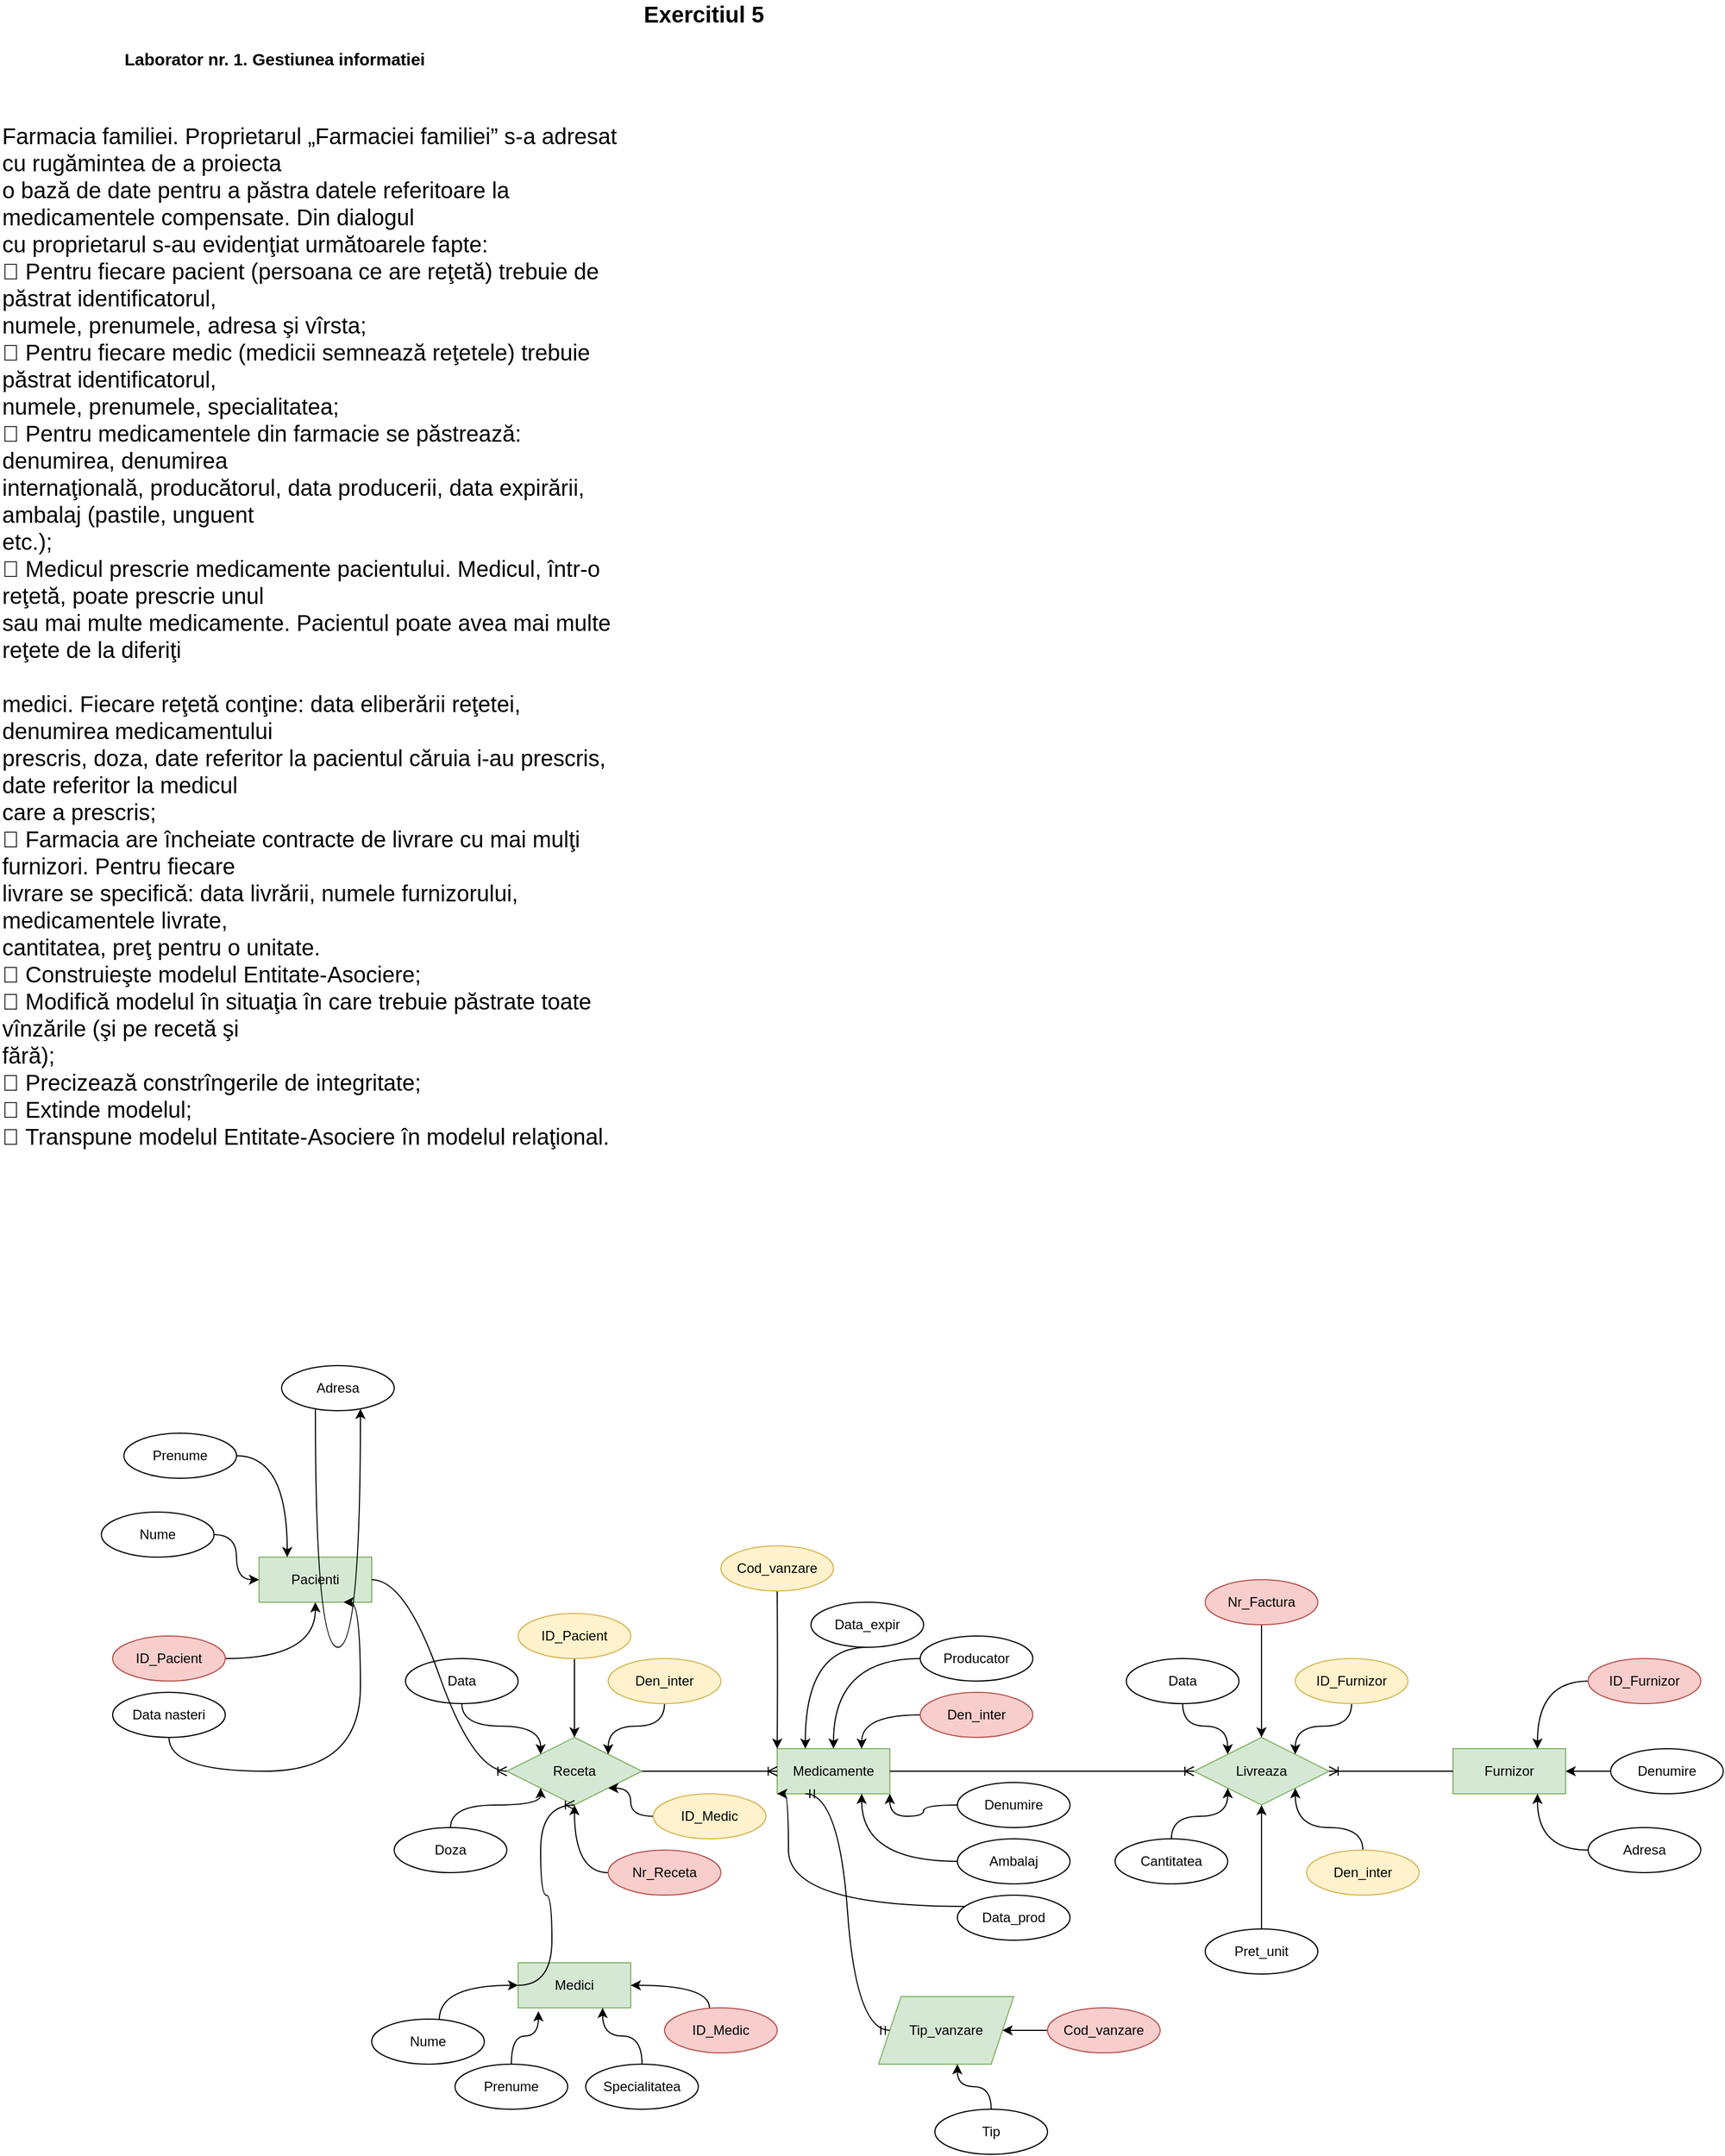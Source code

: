 <mxfile version="17.4.2" type="github">
  <diagram id="BzfMgtuO0udezx_fjmtK" name="Page-1">
    <mxGraphModel dx="2607" dy="1427" grid="1" gridSize="10" guides="1" tooltips="1" connect="1" arrows="1" fold="1" page="1" pageScale="1" pageWidth="850" pageHeight="1100" math="0" shadow="0">
      <root>
        <mxCell id="0" />
        <mxCell id="1" parent="0" />
        <mxCell id="BPH6bGNM1Euj1kMfaKU0-1" value="Pacienti" style="whiteSpace=wrap;html=1;align=center;fillColor=#d5e8d4;strokeColor=#82b366;" vertex="1" parent="1">
          <mxGeometry x="300" y="1390" width="100" height="40" as="geometry" />
        </mxCell>
        <mxCell id="BPH6bGNM1Euj1kMfaKU0-2" value="Medicamente" style="whiteSpace=wrap;html=1;align=center;fillColor=#d5e8d4;strokeColor=#82b366;" vertex="1" parent="1">
          <mxGeometry x="760" y="1560" width="100" height="40" as="geometry" />
        </mxCell>
        <mxCell id="BPH6bGNM1Euj1kMfaKU0-3" value="Medici" style="whiteSpace=wrap;html=1;align=center;fillColor=#d5e8d4;strokeColor=#82b366;" vertex="1" parent="1">
          <mxGeometry x="530" y="1750" width="100" height="40" as="geometry" />
        </mxCell>
        <mxCell id="BPH6bGNM1Euj1kMfaKU0-4" value="Receta" style="shape=rhombus;perimeter=rhombusPerimeter;whiteSpace=wrap;html=1;align=center;fillColor=#d5e8d4;strokeColor=#82b366;" vertex="1" parent="1">
          <mxGeometry x="520" y="1550" width="120" height="60" as="geometry" />
        </mxCell>
        <mxCell id="BPH6bGNM1Euj1kMfaKU0-5" style="edgeStyle=orthogonalEdgeStyle;rounded=0;orthogonalLoop=1;jettySize=auto;html=1;entryX=0.5;entryY=1;entryDx=0;entryDy=0;curved=1;" edge="1" parent="1" source="BPH6bGNM1Euj1kMfaKU0-6" target="BPH6bGNM1Euj1kMfaKU0-1">
          <mxGeometry relative="1" as="geometry" />
        </mxCell>
        <mxCell id="BPH6bGNM1Euj1kMfaKU0-6" value="ID_Pacient" style="ellipse;whiteSpace=wrap;html=1;align=center;fillColor=#f8cecc;strokeColor=#b85450;" vertex="1" parent="1">
          <mxGeometry x="170" y="1460" width="100" height="40" as="geometry" />
        </mxCell>
        <mxCell id="BPH6bGNM1Euj1kMfaKU0-7" style="edgeStyle=orthogonalEdgeStyle;rounded=0;orthogonalLoop=1;jettySize=auto;html=1;entryX=0.18;entryY=1.075;entryDx=0;entryDy=0;entryPerimeter=0;curved=1;" edge="1" parent="1" source="BPH6bGNM1Euj1kMfaKU0-8" target="BPH6bGNM1Euj1kMfaKU0-3">
          <mxGeometry relative="1" as="geometry" />
        </mxCell>
        <mxCell id="BPH6bGNM1Euj1kMfaKU0-8" value="Prenume" style="ellipse;whiteSpace=wrap;html=1;align=center;" vertex="1" parent="1">
          <mxGeometry x="474" y="1840" width="100" height="40" as="geometry" />
        </mxCell>
        <mxCell id="BPH6bGNM1Euj1kMfaKU0-9" style="edgeStyle=orthogonalEdgeStyle;rounded=0;orthogonalLoop=1;jettySize=auto;html=1;entryX=1;entryY=1;entryDx=0;entryDy=0;curved=1;" edge="1" parent="1" source="BPH6bGNM1Euj1kMfaKU0-10" target="BPH6bGNM1Euj1kMfaKU0-2">
          <mxGeometry relative="1" as="geometry" />
        </mxCell>
        <mxCell id="BPH6bGNM1Euj1kMfaKU0-10" value="Denumire" style="ellipse;whiteSpace=wrap;html=1;align=center;" vertex="1" parent="1">
          <mxGeometry x="920" y="1590" width="100" height="40" as="geometry" />
        </mxCell>
        <mxCell id="BPH6bGNM1Euj1kMfaKU0-11" style="edgeStyle=orthogonalEdgeStyle;rounded=0;orthogonalLoop=1;jettySize=auto;html=1;entryX=0;entryY=0.5;entryDx=0;entryDy=0;curved=1;" edge="1" parent="1" source="BPH6bGNM1Euj1kMfaKU0-12" target="BPH6bGNM1Euj1kMfaKU0-1">
          <mxGeometry relative="1" as="geometry" />
        </mxCell>
        <mxCell id="BPH6bGNM1Euj1kMfaKU0-12" value="Nume" style="ellipse;whiteSpace=wrap;html=1;align=center;" vertex="1" parent="1">
          <mxGeometry x="160" y="1350" width="100" height="40" as="geometry" />
        </mxCell>
        <mxCell id="BPH6bGNM1Euj1kMfaKU0-13" style="edgeStyle=orthogonalEdgeStyle;rounded=0;orthogonalLoop=1;jettySize=auto;html=1;entryX=0.25;entryY=0;entryDx=0;entryDy=0;curved=1;" edge="1" parent="1" source="BPH6bGNM1Euj1kMfaKU0-14" target="BPH6bGNM1Euj1kMfaKU0-1">
          <mxGeometry relative="1" as="geometry" />
        </mxCell>
        <mxCell id="BPH6bGNM1Euj1kMfaKU0-14" value="Prenume" style="ellipse;whiteSpace=wrap;html=1;align=center;" vertex="1" parent="1">
          <mxGeometry x="180" y="1280" width="100" height="40" as="geometry" />
        </mxCell>
        <mxCell id="BPH6bGNM1Euj1kMfaKU0-15" style="edgeStyle=orthogonalEdgeStyle;rounded=0;orthogonalLoop=1;jettySize=auto;html=1;curved=1;" edge="1" parent="1" source="BPH6bGNM1Euj1kMfaKU0-16" target="BPH6bGNM1Euj1kMfaKU0-16">
          <mxGeometry relative="1" as="geometry">
            <Array as="points">
              <mxPoint x="350" y="1470" />
              <mxPoint x="390" y="1470" />
            </Array>
          </mxGeometry>
        </mxCell>
        <mxCell id="BPH6bGNM1Euj1kMfaKU0-16" value="Adresa" style="ellipse;whiteSpace=wrap;html=1;align=center;" vertex="1" parent="1">
          <mxGeometry x="320" y="1220" width="100" height="40" as="geometry" />
        </mxCell>
        <mxCell id="BPH6bGNM1Euj1kMfaKU0-17" style="edgeStyle=orthogonalEdgeStyle;rounded=0;orthogonalLoop=1;jettySize=auto;html=1;entryX=0.75;entryY=1;entryDx=0;entryDy=0;curved=1;" edge="1" parent="1" source="BPH6bGNM1Euj1kMfaKU0-18" target="BPH6bGNM1Euj1kMfaKU0-1">
          <mxGeometry relative="1" as="geometry">
            <Array as="points">
              <mxPoint x="220" y="1580" />
              <mxPoint x="390" y="1580" />
              <mxPoint x="390" y="1430" />
            </Array>
          </mxGeometry>
        </mxCell>
        <mxCell id="BPH6bGNM1Euj1kMfaKU0-18" value="Data nasteri" style="ellipse;whiteSpace=wrap;html=1;align=center;" vertex="1" parent="1">
          <mxGeometry x="170" y="1510" width="100" height="40" as="geometry" />
        </mxCell>
        <mxCell id="BPH6bGNM1Euj1kMfaKU0-19" style="edgeStyle=orthogonalEdgeStyle;rounded=0;orthogonalLoop=1;jettySize=auto;html=1;entryX=0.75;entryY=0;entryDx=0;entryDy=0;curved=1;" edge="1" parent="1" source="BPH6bGNM1Euj1kMfaKU0-20" target="BPH6bGNM1Euj1kMfaKU0-2">
          <mxGeometry relative="1" as="geometry" />
        </mxCell>
        <mxCell id="BPH6bGNM1Euj1kMfaKU0-20" value="Den_inter" style="ellipse;whiteSpace=wrap;html=1;align=center;fillColor=#f8cecc;strokeColor=#b85450;" vertex="1" parent="1">
          <mxGeometry x="887" y="1510" width="100" height="40" as="geometry" />
        </mxCell>
        <mxCell id="BPH6bGNM1Euj1kMfaKU0-21" style="edgeStyle=orthogonalEdgeStyle;rounded=0;orthogonalLoop=1;jettySize=auto;html=1;entryX=0.5;entryY=0;entryDx=0;entryDy=0;curved=1;" edge="1" parent="1" source="BPH6bGNM1Euj1kMfaKU0-22" target="BPH6bGNM1Euj1kMfaKU0-2">
          <mxGeometry relative="1" as="geometry" />
        </mxCell>
        <mxCell id="BPH6bGNM1Euj1kMfaKU0-22" value="Producator" style="ellipse;whiteSpace=wrap;html=1;align=center;" vertex="1" parent="1">
          <mxGeometry x="887" y="1460" width="100" height="40" as="geometry" />
        </mxCell>
        <mxCell id="BPH6bGNM1Euj1kMfaKU0-23" style="edgeStyle=orthogonalEdgeStyle;rounded=0;orthogonalLoop=1;jettySize=auto;html=1;entryX=0.75;entryY=1;entryDx=0;entryDy=0;curved=1;" edge="1" parent="1" source="BPH6bGNM1Euj1kMfaKU0-24" target="BPH6bGNM1Euj1kMfaKU0-2">
          <mxGeometry relative="1" as="geometry" />
        </mxCell>
        <mxCell id="BPH6bGNM1Euj1kMfaKU0-24" value="Ambalaj" style="ellipse;whiteSpace=wrap;html=1;align=center;" vertex="1" parent="1">
          <mxGeometry x="920" y="1640" width="100" height="40" as="geometry" />
        </mxCell>
        <mxCell id="BPH6bGNM1Euj1kMfaKU0-25" style="edgeStyle=orthogonalEdgeStyle;rounded=0;orthogonalLoop=1;jettySize=auto;html=1;entryX=0;entryY=1;entryDx=0;entryDy=0;curved=1;" edge="1" parent="1" source="BPH6bGNM1Euj1kMfaKU0-26" target="BPH6bGNM1Euj1kMfaKU0-2">
          <mxGeometry relative="1" as="geometry">
            <Array as="points">
              <mxPoint x="770" y="1700" />
              <mxPoint x="770" y="1600" />
            </Array>
          </mxGeometry>
        </mxCell>
        <mxCell id="BPH6bGNM1Euj1kMfaKU0-26" value="Data_prod" style="ellipse;whiteSpace=wrap;html=1;align=center;" vertex="1" parent="1">
          <mxGeometry x="920" y="1690" width="100" height="40" as="geometry" />
        </mxCell>
        <mxCell id="BPH6bGNM1Euj1kMfaKU0-27" style="edgeStyle=orthogonalEdgeStyle;rounded=0;orthogonalLoop=1;jettySize=auto;html=1;entryX=0.25;entryY=0;entryDx=0;entryDy=0;curved=1;" edge="1" parent="1" source="BPH6bGNM1Euj1kMfaKU0-28" target="BPH6bGNM1Euj1kMfaKU0-2">
          <mxGeometry relative="1" as="geometry">
            <Array as="points">
              <mxPoint x="785" y="1470" />
            </Array>
          </mxGeometry>
        </mxCell>
        <mxCell id="BPH6bGNM1Euj1kMfaKU0-28" value="Data_expir" style="ellipse;whiteSpace=wrap;html=1;align=center;" vertex="1" parent="1">
          <mxGeometry x="790" y="1430" width="100" height="40" as="geometry" />
        </mxCell>
        <mxCell id="BPH6bGNM1Euj1kMfaKU0-29" style="edgeStyle=orthogonalEdgeStyle;rounded=0;orthogonalLoop=1;jettySize=auto;html=1;entryX=0;entryY=0.5;entryDx=0;entryDy=0;curved=1;" edge="1" parent="1" source="BPH6bGNM1Euj1kMfaKU0-30" target="BPH6bGNM1Euj1kMfaKU0-3">
          <mxGeometry relative="1" as="geometry">
            <Array as="points">
              <mxPoint x="460" y="1770" />
            </Array>
          </mxGeometry>
        </mxCell>
        <mxCell id="BPH6bGNM1Euj1kMfaKU0-30" value="Nume" style="ellipse;whiteSpace=wrap;html=1;align=center;" vertex="1" parent="1">
          <mxGeometry x="400" y="1800" width="100" height="40" as="geometry" />
        </mxCell>
        <mxCell id="BPH6bGNM1Euj1kMfaKU0-31" style="edgeStyle=orthogonalEdgeStyle;rounded=0;orthogonalLoop=1;jettySize=auto;html=1;entryX=0.75;entryY=1;entryDx=0;entryDy=0;curved=1;" edge="1" parent="1" source="BPH6bGNM1Euj1kMfaKU0-32" target="BPH6bGNM1Euj1kMfaKU0-3">
          <mxGeometry relative="1" as="geometry" />
        </mxCell>
        <mxCell id="BPH6bGNM1Euj1kMfaKU0-32" value="Specialitatea" style="ellipse;whiteSpace=wrap;html=1;align=center;" vertex="1" parent="1">
          <mxGeometry x="590" y="1840" width="100" height="40" as="geometry" />
        </mxCell>
        <mxCell id="BPH6bGNM1Euj1kMfaKU0-33" style="edgeStyle=orthogonalEdgeStyle;rounded=0;orthogonalLoop=1;jettySize=auto;html=1;entryX=1;entryY=0.5;entryDx=0;entryDy=0;curved=1;" edge="1" parent="1" source="BPH6bGNM1Euj1kMfaKU0-34" target="BPH6bGNM1Euj1kMfaKU0-3">
          <mxGeometry relative="1" as="geometry">
            <Array as="points">
              <mxPoint x="700" y="1770" />
            </Array>
          </mxGeometry>
        </mxCell>
        <mxCell id="BPH6bGNM1Euj1kMfaKU0-34" value="ID_Medic" style="ellipse;whiteSpace=wrap;html=1;align=center;fillColor=#f8cecc;strokeColor=#b85450;" vertex="1" parent="1">
          <mxGeometry x="660" y="1790" width="100" height="40" as="geometry" />
        </mxCell>
        <mxCell id="BPH6bGNM1Euj1kMfaKU0-35" style="edgeStyle=orthogonalEdgeStyle;rounded=0;orthogonalLoop=1;jettySize=auto;html=1;entryX=0.5;entryY=0;entryDx=0;entryDy=0;curved=1;" edge="1" parent="1" source="BPH6bGNM1Euj1kMfaKU0-36" target="BPH6bGNM1Euj1kMfaKU0-4">
          <mxGeometry relative="1" as="geometry" />
        </mxCell>
        <mxCell id="BPH6bGNM1Euj1kMfaKU0-36" value="ID_Pacient" style="ellipse;whiteSpace=wrap;html=1;align=center;fillColor=#fff2cc;strokeColor=#d6b656;" vertex="1" parent="1">
          <mxGeometry x="530" y="1440" width="100" height="40" as="geometry" />
        </mxCell>
        <mxCell id="BPH6bGNM1Euj1kMfaKU0-37" style="edgeStyle=orthogonalEdgeStyle;rounded=0;orthogonalLoop=1;jettySize=auto;html=1;entryX=1;entryY=0;entryDx=0;entryDy=0;curved=1;" edge="1" parent="1" source="BPH6bGNM1Euj1kMfaKU0-38" target="BPH6bGNM1Euj1kMfaKU0-4">
          <mxGeometry relative="1" as="geometry" />
        </mxCell>
        <mxCell id="BPH6bGNM1Euj1kMfaKU0-38" value="Den_inter" style="ellipse;whiteSpace=wrap;html=1;align=center;fillColor=#fff2cc;strokeColor=#d6b656;" vertex="1" parent="1">
          <mxGeometry x="610" y="1480" width="100" height="40" as="geometry" />
        </mxCell>
        <mxCell id="BPH6bGNM1Euj1kMfaKU0-39" style="edgeStyle=orthogonalEdgeStyle;rounded=0;orthogonalLoop=1;jettySize=auto;html=1;entryX=1;entryY=1;entryDx=0;entryDy=0;curved=1;" edge="1" parent="1" source="BPH6bGNM1Euj1kMfaKU0-40" target="BPH6bGNM1Euj1kMfaKU0-4">
          <mxGeometry relative="1" as="geometry" />
        </mxCell>
        <mxCell id="BPH6bGNM1Euj1kMfaKU0-40" value="ID_Medic" style="ellipse;whiteSpace=wrap;html=1;align=center;fillColor=#fff2cc;strokeColor=#d6b656;" vertex="1" parent="1">
          <mxGeometry x="650" y="1600" width="100" height="40" as="geometry" />
        </mxCell>
        <mxCell id="BPH6bGNM1Euj1kMfaKU0-41" style="edgeStyle=orthogonalEdgeStyle;rounded=0;orthogonalLoop=1;jettySize=auto;html=1;entryX=0;entryY=0;entryDx=0;entryDy=0;curved=1;" edge="1" parent="1" source="BPH6bGNM1Euj1kMfaKU0-42" target="BPH6bGNM1Euj1kMfaKU0-4">
          <mxGeometry relative="1" as="geometry" />
        </mxCell>
        <mxCell id="BPH6bGNM1Euj1kMfaKU0-42" value="Data" style="ellipse;whiteSpace=wrap;html=1;align=center;" vertex="1" parent="1">
          <mxGeometry x="430" y="1480" width="100" height="40" as="geometry" />
        </mxCell>
        <mxCell id="BPH6bGNM1Euj1kMfaKU0-43" style="edgeStyle=orthogonalEdgeStyle;rounded=0;orthogonalLoop=1;jettySize=auto;html=1;entryX=0;entryY=1;entryDx=0;entryDy=0;curved=1;" edge="1" parent="1" source="BPH6bGNM1Euj1kMfaKU0-44" target="BPH6bGNM1Euj1kMfaKU0-4">
          <mxGeometry relative="1" as="geometry">
            <Array as="points">
              <mxPoint x="470" y="1610" />
              <mxPoint x="550" y="1610" />
            </Array>
          </mxGeometry>
        </mxCell>
        <mxCell id="BPH6bGNM1Euj1kMfaKU0-44" value="Doza" style="ellipse;whiteSpace=wrap;html=1;align=center;" vertex="1" parent="1">
          <mxGeometry x="420" y="1630" width="100" height="40" as="geometry" />
        </mxCell>
        <mxCell id="BPH6bGNM1Euj1kMfaKU0-45" style="edgeStyle=orthogonalEdgeStyle;rounded=0;orthogonalLoop=1;jettySize=auto;html=1;entryX=0.5;entryY=1;entryDx=0;entryDy=0;curved=1;" edge="1" parent="1" source="BPH6bGNM1Euj1kMfaKU0-46" target="BPH6bGNM1Euj1kMfaKU0-4">
          <mxGeometry relative="1" as="geometry">
            <Array as="points">
              <mxPoint x="580" y="1670" />
            </Array>
          </mxGeometry>
        </mxCell>
        <mxCell id="BPH6bGNM1Euj1kMfaKU0-46" value="Nr_Receta" style="ellipse;whiteSpace=wrap;html=1;align=center;fillColor=#f8cecc;strokeColor=#b85450;" vertex="1" parent="1">
          <mxGeometry x="610" y="1650" width="100" height="40" as="geometry" />
        </mxCell>
        <mxCell id="BPH6bGNM1Euj1kMfaKU0-47" value="Furnizor" style="whiteSpace=wrap;html=1;align=center;fillColor=#d5e8d4;strokeColor=#82b366;" vertex="1" parent="1">
          <mxGeometry x="1360" y="1560" width="100" height="40" as="geometry" />
        </mxCell>
        <mxCell id="BPH6bGNM1Euj1kMfaKU0-48" value="Livreaza" style="shape=rhombus;perimeter=rhombusPerimeter;whiteSpace=wrap;html=1;align=center;fillColor=#d5e8d4;strokeColor=#82b366;" vertex="1" parent="1">
          <mxGeometry x="1130" y="1550" width="120" height="60" as="geometry" />
        </mxCell>
        <mxCell id="BPH6bGNM1Euj1kMfaKU0-49" style="edgeStyle=orthogonalEdgeStyle;rounded=0;orthogonalLoop=1;jettySize=auto;html=1;entryX=0.75;entryY=0;entryDx=0;entryDy=0;curved=1;" edge="1" parent="1" source="BPH6bGNM1Euj1kMfaKU0-50" target="BPH6bGNM1Euj1kMfaKU0-47">
          <mxGeometry relative="1" as="geometry" />
        </mxCell>
        <mxCell id="BPH6bGNM1Euj1kMfaKU0-50" value="ID_Furnizor" style="ellipse;whiteSpace=wrap;html=1;align=center;fillColor=#f8cecc;strokeColor=#b85450;" vertex="1" parent="1">
          <mxGeometry x="1480" y="1480" width="100" height="40" as="geometry" />
        </mxCell>
        <mxCell id="BPH6bGNM1Euj1kMfaKU0-51" style="edgeStyle=orthogonalEdgeStyle;rounded=0;orthogonalLoop=1;jettySize=auto;html=1;entryX=1;entryY=0.5;entryDx=0;entryDy=0;curved=1;" edge="1" parent="1" source="BPH6bGNM1Euj1kMfaKU0-52" target="BPH6bGNM1Euj1kMfaKU0-47">
          <mxGeometry relative="1" as="geometry" />
        </mxCell>
        <mxCell id="BPH6bGNM1Euj1kMfaKU0-52" value="Denumire" style="ellipse;whiteSpace=wrap;html=1;align=center;" vertex="1" parent="1">
          <mxGeometry x="1500" y="1560" width="100" height="40" as="geometry" />
        </mxCell>
        <mxCell id="BPH6bGNM1Euj1kMfaKU0-53" style="edgeStyle=orthogonalEdgeStyle;rounded=0;orthogonalLoop=1;jettySize=auto;html=1;entryX=0.75;entryY=1;entryDx=0;entryDy=0;curved=1;" edge="1" parent="1" source="BPH6bGNM1Euj1kMfaKU0-54" target="BPH6bGNM1Euj1kMfaKU0-47">
          <mxGeometry relative="1" as="geometry" />
        </mxCell>
        <mxCell id="BPH6bGNM1Euj1kMfaKU0-54" value="Adresa" style="ellipse;whiteSpace=wrap;html=1;align=center;" vertex="1" parent="1">
          <mxGeometry x="1480" y="1630" width="100" height="40" as="geometry" />
        </mxCell>
        <mxCell id="BPH6bGNM1Euj1kMfaKU0-55" style="edgeStyle=orthogonalEdgeStyle;rounded=0;orthogonalLoop=1;jettySize=auto;html=1;entryX=0;entryY=0;entryDx=0;entryDy=0;curved=1;" edge="1" parent="1" source="BPH6bGNM1Euj1kMfaKU0-56" target="BPH6bGNM1Euj1kMfaKU0-48">
          <mxGeometry relative="1" as="geometry" />
        </mxCell>
        <mxCell id="BPH6bGNM1Euj1kMfaKU0-56" value="Data" style="ellipse;whiteSpace=wrap;html=1;align=center;" vertex="1" parent="1">
          <mxGeometry x="1070" y="1480" width="100" height="40" as="geometry" />
        </mxCell>
        <mxCell id="BPH6bGNM1Euj1kMfaKU0-57" style="edgeStyle=orthogonalEdgeStyle;rounded=0;orthogonalLoop=1;jettySize=auto;html=1;entryX=1;entryY=0;entryDx=0;entryDy=0;curved=1;" edge="1" parent="1" source="BPH6bGNM1Euj1kMfaKU0-58" target="BPH6bGNM1Euj1kMfaKU0-48">
          <mxGeometry relative="1" as="geometry" />
        </mxCell>
        <mxCell id="BPH6bGNM1Euj1kMfaKU0-58" value="ID_Furnizor" style="ellipse;whiteSpace=wrap;html=1;align=center;fillColor=#fff2cc;strokeColor=#d6b656;" vertex="1" parent="1">
          <mxGeometry x="1220" y="1480" width="100" height="40" as="geometry" />
        </mxCell>
        <mxCell id="BPH6bGNM1Euj1kMfaKU0-59" style="edgeStyle=orthogonalEdgeStyle;rounded=0;orthogonalLoop=1;jettySize=auto;html=1;entryX=0;entryY=1;entryDx=0;entryDy=0;curved=1;" edge="1" parent="1" source="BPH6bGNM1Euj1kMfaKU0-60" target="BPH6bGNM1Euj1kMfaKU0-48">
          <mxGeometry relative="1" as="geometry" />
        </mxCell>
        <mxCell id="BPH6bGNM1Euj1kMfaKU0-60" value="Cantitatea" style="ellipse;whiteSpace=wrap;html=1;align=center;" vertex="1" parent="1">
          <mxGeometry x="1060" y="1640" width="100" height="40" as="geometry" />
        </mxCell>
        <mxCell id="BPH6bGNM1Euj1kMfaKU0-61" style="edgeStyle=orthogonalEdgeStyle;rounded=0;orthogonalLoop=1;jettySize=auto;html=1;entryX=0.5;entryY=1;entryDx=0;entryDy=0;curved=1;" edge="1" parent="1" source="BPH6bGNM1Euj1kMfaKU0-62" target="BPH6bGNM1Euj1kMfaKU0-48">
          <mxGeometry relative="1" as="geometry" />
        </mxCell>
        <mxCell id="BPH6bGNM1Euj1kMfaKU0-62" value="Pret_unit" style="ellipse;whiteSpace=wrap;html=1;align=center;" vertex="1" parent="1">
          <mxGeometry x="1140" y="1720" width="100" height="40" as="geometry" />
        </mxCell>
        <mxCell id="BPH6bGNM1Euj1kMfaKU0-63" style="edgeStyle=orthogonalEdgeStyle;rounded=0;orthogonalLoop=1;jettySize=auto;html=1;entryX=1;entryY=1;entryDx=0;entryDy=0;curved=1;" edge="1" parent="1" source="BPH6bGNM1Euj1kMfaKU0-64" target="BPH6bGNM1Euj1kMfaKU0-48">
          <mxGeometry relative="1" as="geometry" />
        </mxCell>
        <mxCell id="BPH6bGNM1Euj1kMfaKU0-64" value="Den_inter" style="ellipse;whiteSpace=wrap;html=1;align=center;fillColor=#fff2cc;strokeColor=#d6b656;" vertex="1" parent="1">
          <mxGeometry x="1230" y="1650" width="100" height="40" as="geometry" />
        </mxCell>
        <mxCell id="BPH6bGNM1Euj1kMfaKU0-65" style="edgeStyle=orthogonalEdgeStyle;rounded=0;orthogonalLoop=1;jettySize=auto;html=1;entryX=0.5;entryY=0;entryDx=0;entryDy=0;curved=1;" edge="1" parent="1" source="BPH6bGNM1Euj1kMfaKU0-66" target="BPH6bGNM1Euj1kMfaKU0-48">
          <mxGeometry relative="1" as="geometry" />
        </mxCell>
        <mxCell id="BPH6bGNM1Euj1kMfaKU0-66" value="Nr_Factura" style="ellipse;whiteSpace=wrap;html=1;align=center;fillColor=#f8cecc;strokeColor=#b85450;" vertex="1" parent="1">
          <mxGeometry x="1140" y="1410" width="100" height="40" as="geometry" />
        </mxCell>
        <mxCell id="BPH6bGNM1Euj1kMfaKU0-67" value="" style="edgeStyle=entityRelationEdgeStyle;fontSize=12;html=1;endArrow=ERoneToMany;exitX=1;exitY=0.5;exitDx=0;exitDy=0;entryX=0;entryY=0.5;entryDx=0;entryDy=0;curved=1;" edge="1" parent="1" source="BPH6bGNM1Euj1kMfaKU0-1" target="BPH6bGNM1Euj1kMfaKU0-4">
          <mxGeometry width="100" height="100" relative="1" as="geometry">
            <mxPoint x="530" y="1670" as="sourcePoint" />
            <mxPoint x="630" y="1570" as="targetPoint" />
          </mxGeometry>
        </mxCell>
        <mxCell id="BPH6bGNM1Euj1kMfaKU0-68" value="" style="edgeStyle=entityRelationEdgeStyle;fontSize=12;html=1;endArrow=ERoneToMany;entryX=0.5;entryY=1;entryDx=0;entryDy=0;curved=1;" edge="1" parent="1" target="BPH6bGNM1Euj1kMfaKU0-4">
          <mxGeometry width="100" height="100" relative="1" as="geometry">
            <mxPoint x="530" y="1770" as="sourcePoint" />
            <mxPoint x="630" y="1670" as="targetPoint" />
          </mxGeometry>
        </mxCell>
        <mxCell id="BPH6bGNM1Euj1kMfaKU0-69" value="" style="edgeStyle=entityRelationEdgeStyle;fontSize=12;html=1;endArrow=ERoneToMany;entryX=0;entryY=0.5;entryDx=0;entryDy=0;curved=1;" edge="1" parent="1" source="BPH6bGNM1Euj1kMfaKU0-4" target="BPH6bGNM1Euj1kMfaKU0-2">
          <mxGeometry width="100" height="100" relative="1" as="geometry">
            <mxPoint x="590" y="1670" as="sourcePoint" />
            <mxPoint x="690" y="1570" as="targetPoint" />
          </mxGeometry>
        </mxCell>
        <mxCell id="BPH6bGNM1Euj1kMfaKU0-70" value="" style="edgeStyle=entityRelationEdgeStyle;fontSize=12;html=1;endArrow=ERoneToMany;entryX=1;entryY=0.5;entryDx=0;entryDy=0;exitX=0;exitY=0.5;exitDx=0;exitDy=0;curved=1;" edge="1" parent="1" source="BPH6bGNM1Euj1kMfaKU0-47" target="BPH6bGNM1Euj1kMfaKU0-48">
          <mxGeometry width="100" height="100" relative="1" as="geometry">
            <mxPoint x="1180" y="1690" as="sourcePoint" />
            <mxPoint x="1280" y="1590" as="targetPoint" />
          </mxGeometry>
        </mxCell>
        <mxCell id="BPH6bGNM1Euj1kMfaKU0-71" value="" style="edgeStyle=entityRelationEdgeStyle;fontSize=12;html=1;endArrow=ERoneToMany;exitX=1;exitY=0.5;exitDx=0;exitDy=0;entryX=0;entryY=0.5;entryDx=0;entryDy=0;curved=1;" edge="1" parent="1" source="BPH6bGNM1Euj1kMfaKU0-2" target="BPH6bGNM1Euj1kMfaKU0-48">
          <mxGeometry width="100" height="100" relative="1" as="geometry">
            <mxPoint x="1140" y="1670" as="sourcePoint" />
            <mxPoint x="1240" y="1570" as="targetPoint" />
          </mxGeometry>
        </mxCell>
        <mxCell id="BPH6bGNM1Euj1kMfaKU0-72" value="Tip_vanzare" style="shape=parallelogram;perimeter=parallelogramPerimeter;whiteSpace=wrap;html=1;fixedSize=1;fillColor=#d5e8d4;strokeColor=#82b366;" vertex="1" parent="1">
          <mxGeometry x="850" y="1780" width="120" height="60" as="geometry" />
        </mxCell>
        <mxCell id="BPH6bGNM1Euj1kMfaKU0-73" style="edgeStyle=orthogonalEdgeStyle;rounded=0;orthogonalLoop=1;jettySize=auto;html=1;entryX=1;entryY=0.5;entryDx=0;entryDy=0;curved=1;" edge="1" parent="1" source="BPH6bGNM1Euj1kMfaKU0-74" target="BPH6bGNM1Euj1kMfaKU0-72">
          <mxGeometry relative="1" as="geometry" />
        </mxCell>
        <mxCell id="BPH6bGNM1Euj1kMfaKU0-74" value="Cod_vanzare" style="ellipse;whiteSpace=wrap;html=1;align=center;fillColor=#f8cecc;strokeColor=#b85450;" vertex="1" parent="1">
          <mxGeometry x="1000" y="1790" width="100" height="40" as="geometry" />
        </mxCell>
        <mxCell id="BPH6bGNM1Euj1kMfaKU0-75" style="edgeStyle=orthogonalEdgeStyle;rounded=0;orthogonalLoop=1;jettySize=auto;html=1;entryX=0.583;entryY=1;entryDx=0;entryDy=0;entryPerimeter=0;curved=1;" edge="1" parent="1" source="BPH6bGNM1Euj1kMfaKU0-76" target="BPH6bGNM1Euj1kMfaKU0-72">
          <mxGeometry relative="1" as="geometry" />
        </mxCell>
        <mxCell id="BPH6bGNM1Euj1kMfaKU0-76" value="Tip" style="ellipse;whiteSpace=wrap;html=1;align=center;" vertex="1" parent="1">
          <mxGeometry x="900" y="1880" width="100" height="40" as="geometry" />
        </mxCell>
        <mxCell id="BPH6bGNM1Euj1kMfaKU0-77" value="" style="edgeStyle=entityRelationEdgeStyle;fontSize=12;html=1;endArrow=ERmandOne;startArrow=ERmandOne;entryX=0.25;entryY=1;entryDx=0;entryDy=0;exitX=0;exitY=0.5;exitDx=0;exitDy=0;curved=1;" edge="1" parent="1" source="BPH6bGNM1Euj1kMfaKU0-72" target="BPH6bGNM1Euj1kMfaKU0-2">
          <mxGeometry width="100" height="100" relative="1" as="geometry">
            <mxPoint x="760" y="1820" as="sourcePoint" />
            <mxPoint x="860" y="1720" as="targetPoint" />
          </mxGeometry>
        </mxCell>
        <mxCell id="BPH6bGNM1Euj1kMfaKU0-78" style="edgeStyle=orthogonalEdgeStyle;rounded=0;orthogonalLoop=1;jettySize=auto;html=1;entryX=0;entryY=0;entryDx=0;entryDy=0;curved=1;" edge="1" parent="1" target="BPH6bGNM1Euj1kMfaKU0-2">
          <mxGeometry relative="1" as="geometry">
            <mxPoint x="760" y="1420" as="sourcePoint" />
          </mxGeometry>
        </mxCell>
        <mxCell id="BPH6bGNM1Euj1kMfaKU0-79" value="Cod_vanzare" style="ellipse;whiteSpace=wrap;html=1;align=center;fillColor=#fff2cc;strokeColor=#d6b656;" vertex="1" parent="1">
          <mxGeometry x="710" y="1380" width="100" height="40" as="geometry" />
        </mxCell>
        <mxCell id="BPH6bGNM1Euj1kMfaKU0-80" value="&lt;b&gt;&lt;font style=&quot;font-size: 15px&quot;&gt;Laborator nr. 1. Gestiunea informatiei&lt;/font&gt;&lt;/b&gt;" style="text;html=1;strokeColor=none;fillColor=none;align=center;verticalAlign=middle;whiteSpace=wrap;rounded=0;" vertex="1" parent="1">
          <mxGeometry x="174" y="50" width="280" height="20" as="geometry" />
        </mxCell>
        <mxCell id="BPH6bGNM1Euj1kMfaKU0-81" value="&lt;b style=&quot;background-color: rgb(255 , 255 , 255)&quot;&gt;&lt;font style=&quot;font-size: 20px&quot;&gt;Exercitiul 5&lt;/font&gt;&lt;/b&gt;" style="text;html=1;strokeColor=none;fillColor=none;align=center;verticalAlign=middle;whiteSpace=wrap;rounded=0;" vertex="1" parent="1">
          <mxGeometry x="640" y="10" width="110" height="20" as="geometry" />
        </mxCell>
        <mxCell id="BPH6bGNM1Euj1kMfaKU0-83" value="Farmacia familiei. Proprietarul „Farmaciei familiei” s-a adresat cu rugămintea de a proiecta&lt;br&gt;o bază de date pentru a păstra datele referitoare la medicamentele compensate. Din dialogul&lt;br&gt;cu proprietarul s-au evidenţiat următoarele fapte:&lt;br&gt; Pentru fiecare pacient (persoana ce are reţetă) trebuie de păstrat identificatorul,&lt;br&gt;numele, prenumele, adresa şi vîrsta;&lt;br&gt; Pentru fiecare medic (medicii semnează reţetele) trebuie păstrat identificatorul,&lt;br&gt;numele, prenumele, specialitatea;&lt;br&gt; Pentru medicamentele din farmacie se păstrează: denumirea, denumirea&lt;br&gt;internaţională, producătorul, data producerii, data expirării, ambalaj (pastile, unguent&lt;br&gt;etc.);&lt;br&gt; Medicul prescrie medicamente pacientului. Medicul, într-o reţetă, poate prescrie unul&lt;br&gt;sau mai multe medicamente. Pacientul poate avea mai multe reţete de la diferiţi&lt;br&gt;&lt;br&gt;medici. Fiecare reţetă conţine: data eliberării reţetei, denumirea medicamentului&lt;br&gt;prescris, doza, date referitor la pacientul căruia i-au prescris, date referitor la medicul&lt;br&gt;care a prescris;&lt;br&gt; Farmacia are încheiate contracte de livrare cu mai mulţi furnizori. Pentru fiecare&lt;br&gt;livrare se specifică: data livrării, numele furnizorului, medicamentele livrate,&lt;br&gt;cantitatea, preţ pentru o unitate.&lt;br&gt; Construieşte modelul Entitate-Asociere;&lt;br&gt; Modifică modelul în situaţia în care trebuie păstrate toate vînzările (şi pe recetă şi&lt;br&gt;fără);&lt;br&gt; Precizează constrîngerile de integritate;&lt;br&gt; Extinde modelul;&lt;br&gt; Transpune modelul Entitate-Asociere în modelul relaţional." style="text;whiteSpace=wrap;html=1;fontSize=20;" vertex="1" parent="1">
          <mxGeometry x="70" y="110" width="550" height="1070" as="geometry" />
        </mxCell>
      </root>
    </mxGraphModel>
  </diagram>
</mxfile>
